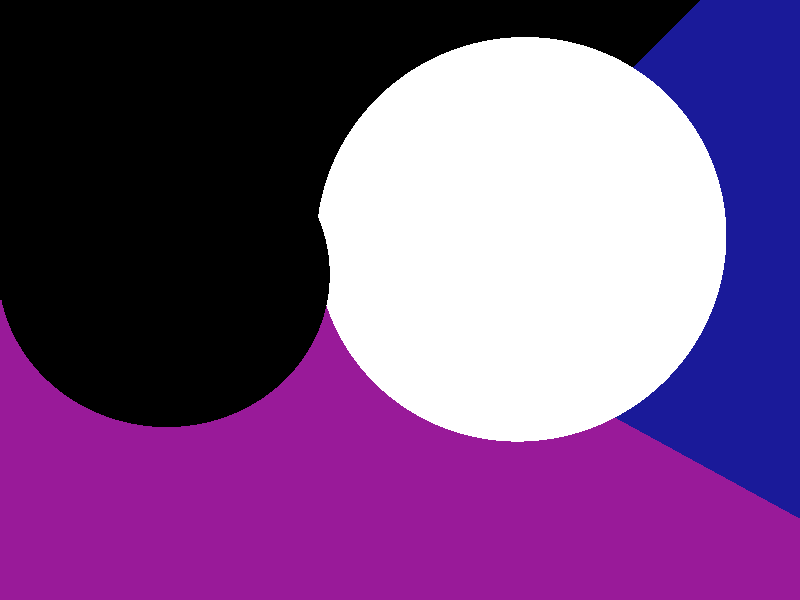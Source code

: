 camera {
  location  <0, 0, 10>
  up        <0,  1,  0>
  right     <1.33333, 0, 0>
  look_at   <0, 0, 0>
}

sphere { <2.95, 0.35, 2>, 2
  finish {ior 1.5}
}

sphere { <-2, 1, -1>, 3.5
  pigment { color rgb <1.0, 1.0, 1.0>}
  finish {reflection 0.0}
}

plane {<0, 1, 0>, -2.5
      pigment {color rgb <0.6, 0.1, 0.6>}
}

plane {<1, 1, 0>, -5
      pigment {color rgb <0.1, 0.1, 0.6>}
}
